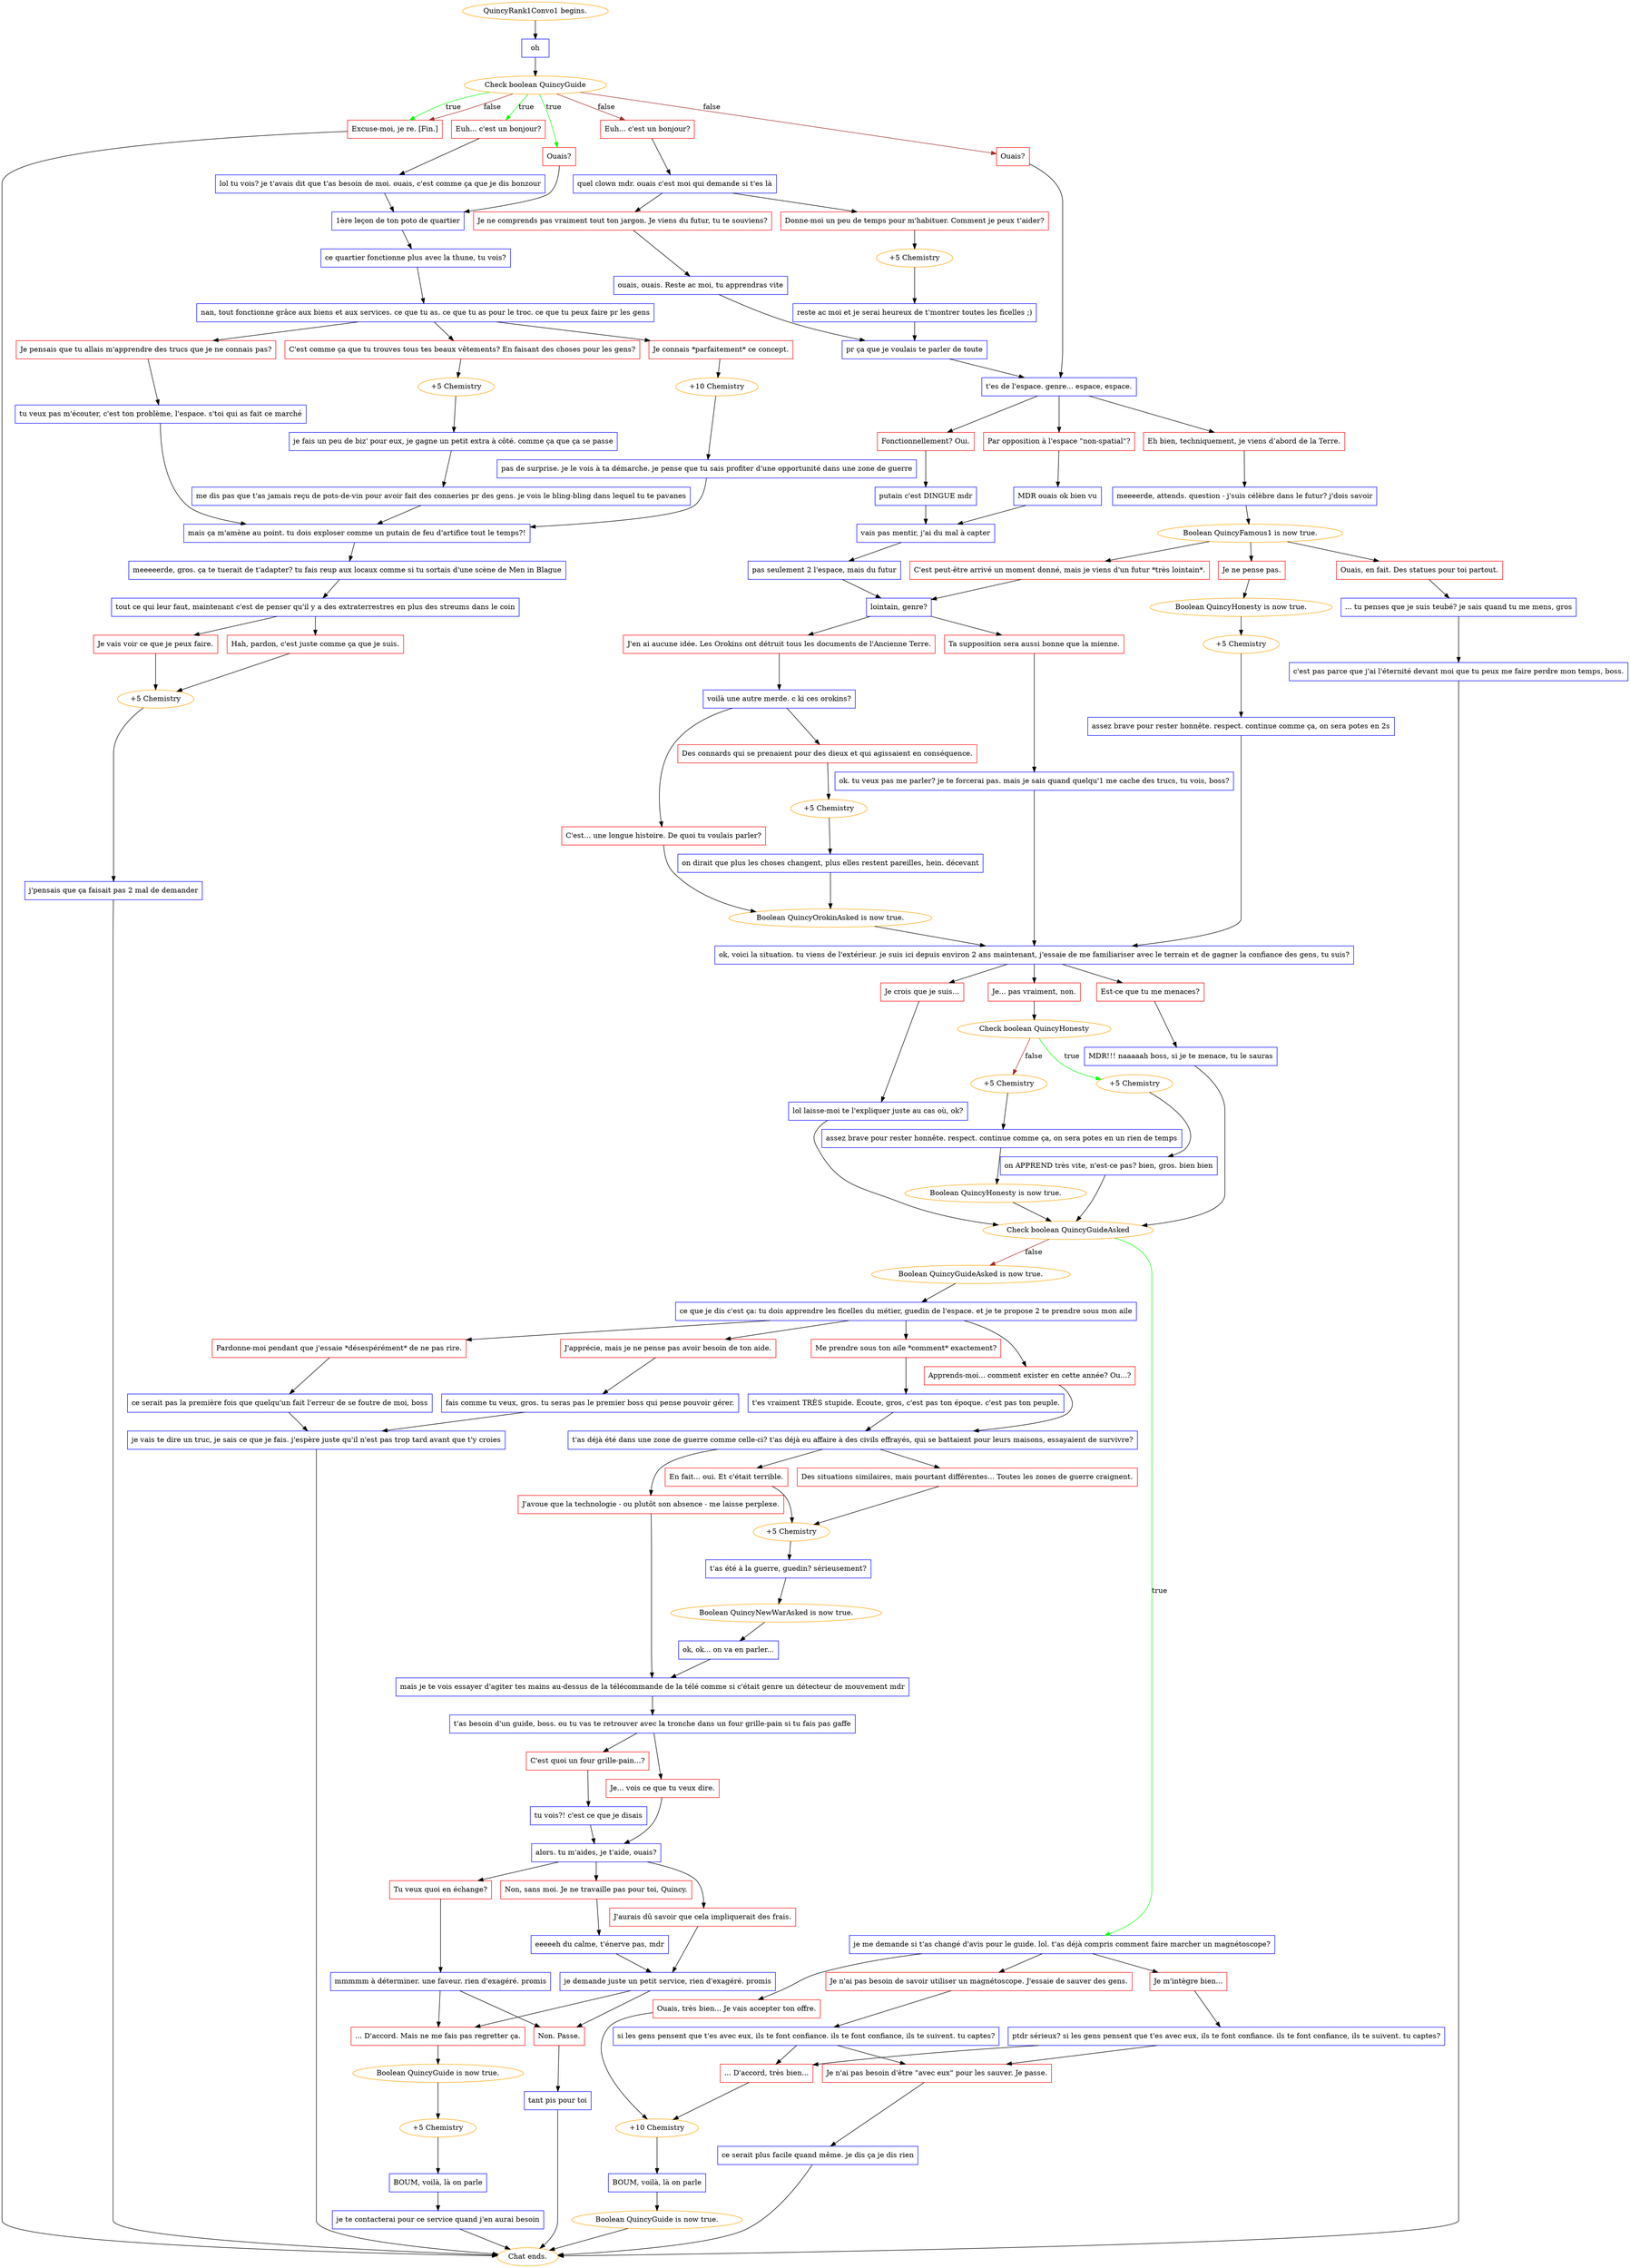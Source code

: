 digraph {
	"QuincyRank1Convo1 begins." [color=orange];
		"QuincyRank1Convo1 begins." -> j1827874602;
	j1827874602 [label="oh",shape=box,color=blue];
		j1827874602 -> j792879949;
	j792879949 [label="Check boolean QuincyGuide",color=orange];
		j792879949 -> j763351125 [label=true,color=green];
		j792879949 -> j3887444443 [label=true,color=green];
		j792879949 -> j968818099 [label=true,color=green];
		j792879949 -> j763351125 [label=false,color=brown];
		j792879949 -> j389259561 [label=false,color=brown];
		j792879949 -> j4133760767 [label=false,color=brown];
	j763351125 [label="Excuse-moi, je re. [Fin.]",shape=box,color=red];
		j763351125 -> "Chat ends.";
	j3887444443 [label="Euh... c'est un bonjour?",shape=box,color=red];
		j3887444443 -> j1064239359;
	j968818099 [label="Ouais?",shape=box,color=red];
		j968818099 -> j1858118214;
	j389259561 [label="Euh... c'est un bonjour?",shape=box,color=red];
		j389259561 -> j2316552166;
	j4133760767 [label="Ouais?",shape=box,color=red];
		j4133760767 -> j2582804056;
	"Chat ends." [color=orange];
	j1064239359 [label="lol tu vois? je t'avais dit que t'as besoin de moi. ouais, c'est comme ça que je dis bonzour",shape=box,color=blue];
		j1064239359 -> j1858118214;
	j1858118214 [label="1ère leçon de ton poto de quartier",shape=box,color=blue];
		j1858118214 -> j139019526;
	j2316552166 [label="quel clown mdr. ouais c'est moi qui demande si t'es là",shape=box,color=blue];
		j2316552166 -> j4119147949;
		j2316552166 -> j2548990579;
	j2582804056 [label="t'es de l'espace. genre... espace, espace.",shape=box,color=blue];
		j2582804056 -> j647370824;
		j2582804056 -> j1891579704;
		j2582804056 -> j456398825;
	j139019526 [label="ce quartier fonctionne plus avec la thune, tu vois?",shape=box,color=blue];
		j139019526 -> j2615541095;
	j4119147949 [label="Je ne comprends pas vraiment tout ton jargon. Je viens du futur, tu te souviens?",shape=box,color=red];
		j4119147949 -> j451063725;
	j2548990579 [label="Donne-moi un peu de temps pour m'habituer. Comment je peux t'aider?",shape=box,color=red];
		j2548990579 -> j2816360639;
	j647370824 [label="Par opposition à l'espace \"non-spatial\"?",shape=box,color=red];
		j647370824 -> j2153093570;
	j1891579704 [label="Fonctionnellement? Oui.",shape=box,color=red];
		j1891579704 -> j857368903;
	j456398825 [label="Eh bien, techniquement, je viens d’abord de la Terre.",shape=box,color=red];
		j456398825 -> j1294929499;
	j2615541095 [label="nan, tout fonctionne grâce aux biens et aux services. ce que tu as. ce que tu as pour le troc. ce que tu peux faire pr les gens",shape=box,color=blue];
		j2615541095 -> j891755515;
		j2615541095 -> j2020724852;
		j2615541095 -> j2872648015;
	j451063725 [label="ouais, ouais. Reste ac moi, tu apprendras vite",shape=box,color=blue];
		j451063725 -> j2580524893;
	j2816360639 [label="+5 Chemistry",color=orange];
		j2816360639 -> j427697281;
	j2153093570 [label="MDR ouais ok bien vu",shape=box,color=blue];
		j2153093570 -> j4153089759;
	j857368903 [label="putain c'est DINGUE mdr",shape=box,color=blue];
		j857368903 -> j4153089759;
	j1294929499 [label="meeeerde, attends. question - j'suis célèbre dans le futur? j'dois savoir",shape=box,color=blue];
		j1294929499 -> j3349012187;
	j891755515 [label="C'est comme ça que tu trouves tous tes beaux vêtements? En faisant des choses pour les gens?",shape=box,color=red];
		j891755515 -> j3482233088;
	j2020724852 [label="Je connais *parfaitement* ce concept.",shape=box,color=red];
		j2020724852 -> j1006870800;
	j2872648015 [label="Je pensais que tu allais m'apprendre des trucs que je ne connais pas?",shape=box,color=red];
		j2872648015 -> j2172209727;
	j2580524893 [label="pr ça que je voulais te parler de toute",shape=box,color=blue];
		j2580524893 -> j2582804056;
	j427697281 [label="reste ac moi et je serai heureux de t'montrer toutes les ficelles ;)",shape=box,color=blue];
		j427697281 -> j2580524893;
	j4153089759 [label="vais pas mentir, j'ai du mal à capter",shape=box,color=blue];
		j4153089759 -> j611966612;
	j3349012187 [label="Boolean QuincyFamous1 is now true.",color=orange];
		j3349012187 -> j2255946533;
		j3349012187 -> j485597397;
		j3349012187 -> j3336744049;
	j3482233088 [label="+5 Chemistry",color=orange];
		j3482233088 -> j2882917738;
	j1006870800 [label="+10 Chemistry",color=orange];
		j1006870800 -> j2013828908;
	j2172209727 [label="tu veux pas m'écouter, c'est ton problème, l'espace. s'toi qui as fait ce marché",shape=box,color=blue];
		j2172209727 -> j1448601362;
	j611966612 [label="pas seulement 2 l'espace, mais du futur",shape=box,color=blue];
		j611966612 -> j3898746507;
	j2255946533 [label="Ouais, en fait. Des statues pour toi partout.",shape=box,color=red];
		j2255946533 -> j365708994;
	j485597397 [label="Je ne pense pas.",shape=box,color=red];
		j485597397 -> j2410284871;
	j3336744049 [label="C'est peut-être arrivé un moment donné, mais je viens d'un futur *très lointain*.",shape=box,color=red];
		j3336744049 -> j3898746507;
	j2882917738 [label="je fais un peu de biz' pour eux, je gagne un petit extra à côté. comme ça que ça se passe",shape=box,color=blue];
		j2882917738 -> j1492610442;
	j2013828908 [label="pas de surprise. je le vois à ta démarche. je pense que tu sais profiter d'une opportunité dans une zone de guerre",shape=box,color=blue];
		j2013828908 -> j1448601362;
	j1448601362 [label="mais ça m'amène au point. tu dois exploser comme un putain de feu d'artifice tout le temps?!",shape=box,color=blue];
		j1448601362 -> j941982155;
	j3898746507 [label="lointain, genre?",shape=box,color=blue];
		j3898746507 -> j169702559;
		j3898746507 -> j2625346327;
	j365708994 [label="... tu penses que je suis teubé? je sais quand tu me mens, gros",shape=box,color=blue];
		j365708994 -> j3910441363;
	j2410284871 [label="Boolean QuincyHonesty is now true.",color=orange];
		j2410284871 -> j3368693069;
	j1492610442 [label="me dis pas que t'as jamais reçu de pots-de-vin pour avoir fait des conneries pr des gens. je vois le bling-bling dans lequel tu te pavanes",shape=box,color=blue];
		j1492610442 -> j1448601362;
	j941982155 [label="meeeeerde, gros. ça te tuerait de t'adapter? tu fais reup aux locaux comme si tu sortais d'une scène de Men in Blague",shape=box,color=blue];
		j941982155 -> j1857902593;
	j169702559 [label="Ta supposition sera aussi bonne que la mienne.",shape=box,color=red];
		j169702559 -> j2034586327;
	j2625346327 [label="J'en ai aucune idée. Les Orokins ont détruit tous les documents de l'Ancienne Terre.",shape=box,color=red];
		j2625346327 -> j2812678020;
	j3910441363 [label="c'est pas parce que j'ai l'éternité devant moi que tu peux me faire perdre mon temps, boss.",shape=box,color=blue];
		j3910441363 -> "Chat ends.";
	j3368693069 [label="+5 Chemistry",color=orange];
		j3368693069 -> j1990420851;
	j1857902593 [label="tout ce qui leur faut, maintenant c'est de penser qu'il y a des extraterrestres en plus des streums dans le coin",shape=box,color=blue];
		j1857902593 -> j2236379302;
		j1857902593 -> j687076370;
	j2034586327 [label="ok. tu veux pas me parler? je te forcerai pas. mais je sais quand quelqu'1 me cache des trucs, tu vois, boss?",shape=box,color=blue];
		j2034586327 -> j563352324;
	j2812678020 [label="voilà une autre merde. c ki ces orokins?",shape=box,color=blue];
		j2812678020 -> j114829258;
		j2812678020 -> j4142164661;
	j1990420851 [label="assez brave pour rester honnête. respect. continue comme ça, on sera potes en 2s",shape=box,color=blue];
		j1990420851 -> j563352324;
	j2236379302 [label="Je vais voir ce que je peux faire.",shape=box,color=red];
		j2236379302 -> j839821830;
	j687076370 [label="Hah, pardon, c'est juste comme ça que je suis.",shape=box,color=red];
		j687076370 -> j839821830;
	j563352324 [label="ok, voici la situation. tu viens de l'extérieur. je suis ici depuis environ 2 ans maintenant, j'essaie de me familiariser avec le terrain et de gagner la confiance des gens, tu suis?",shape=box,color=blue];
		j563352324 -> j3082642590;
		j563352324 -> j4074248233;
		j563352324 -> j1190468621;
	j114829258 [label="C'est... une longue histoire. De quoi tu voulais parler?",shape=box,color=red];
		j114829258 -> j2984572972;
	j4142164661 [label="Des connards qui se prenaient pour des dieux et qui agissaient en conséquence.",shape=box,color=red];
		j4142164661 -> j657472442;
	j839821830 [label="+5 Chemistry",color=orange];
		j839821830 -> j3404152822;
	j3082642590 [label="Je... pas vraiment, non.",shape=box,color=red];
		j3082642590 -> j3337574288;
	j4074248233 [label="Est-ce que tu me menaces?",shape=box,color=red];
		j4074248233 -> j531006017;
	j1190468621 [label="Je crois que je suis...",shape=box,color=red];
		j1190468621 -> j2345240042;
	j2984572972 [label="Boolean QuincyOrokinAsked is now true.",color=orange];
		j2984572972 -> j563352324;
	j657472442 [label="+5 Chemistry",color=orange];
		j657472442 -> j1465153644;
	j3404152822 [label="j'pensais que ça faisait pas 2 mal de demander",shape=box,color=blue];
		j3404152822 -> "Chat ends.";
	j3337574288 [label="Check boolean QuincyHonesty",color=orange];
		j3337574288 -> j1084849729 [label=true,color=green];
		j3337574288 -> j2337852432 [label=false,color=brown];
	j531006017 [label="MDR!!! naaaaah boss, si je te menace, tu le sauras",shape=box,color=blue];
		j531006017 -> j3086655143;
	j2345240042 [label="lol laisse-moi te l'expliquer juste au cas où, ok?",shape=box,color=blue];
		j2345240042 -> j3086655143;
	j1465153644 [label="on dirait que plus les choses changent, plus elles restent pareilles, hein. décevant",shape=box,color=blue];
		j1465153644 -> j2984572972;
	j1084849729 [label="+5 Chemistry",color=orange];
		j1084849729 -> j1948691532;
	j2337852432 [label="+5 Chemistry",color=orange];
		j2337852432 -> j3468001129;
	j3086655143 [label="Check boolean QuincyGuideAsked",color=orange];
		j3086655143 -> j4098365115 [label=true,color=green];
		j3086655143 -> j95242145 [label=false,color=brown];
	j1948691532 [label="on APPREND très vite, n'est-ce pas? bien, gros. bien bien",shape=box,color=blue];
		j1948691532 -> j3086655143;
	j3468001129 [label="assez brave pour rester honnête. respect. continue comme ça, on sera potes en un rien de temps",shape=box,color=blue];
		j3468001129 -> j1291527118;
	j4098365115 [label="je me demande si t'as changé d'avis pour le guide. lol. t'as déjà compris comment faire marcher un magnétoscope?",shape=box,color=blue];
		j4098365115 -> j456673499;
		j4098365115 -> j4086005266;
		j4098365115 -> j3845317457;
	j95242145 [label="Boolean QuincyGuideAsked is now true.",color=orange];
		j95242145 -> j729593932;
	j1291527118 [label="Boolean QuincyHonesty is now true.",color=orange];
		j1291527118 -> j3086655143;
	j456673499 [label="Ouais, très bien... Je vais accepter ton offre.",shape=box,color=red];
		j456673499 -> j2490635950;
	j4086005266 [label="Je m'intègre bien...",shape=box,color=red];
		j4086005266 -> j3109879050;
	j3845317457 [label="Je n'ai pas besoin de savoir utiliser un magnétoscope. J'essaie de sauver des gens.",shape=box,color=red];
		j3845317457 -> j2842834114;
	j729593932 [label="ce que je dis c'est ça: tu dois apprendre les ficelles du métier, guedin de l'espace. et je te propose 2 te prendre sous mon aile",shape=box,color=blue];
		j729593932 -> j2245771975;
		j729593932 -> j500289663;
		j729593932 -> j76195482;
		j729593932 -> j2826026964;
	j2490635950 [label="+10 Chemistry",color=orange];
		j2490635950 -> j128988270;
	j3109879050 [label="ptdr sérieux? si les gens pensent que t'es avec eux, ils te font confiance. ils te font confiance, ils te suivent. tu captes?",shape=box,color=blue];
		j3109879050 -> j4185779342;
		j3109879050 -> j4086240755;
	j2842834114 [label="si les gens pensent que t'es avec eux, ils te font confiance. ils te font confiance, ils te suivent. tu captes?",shape=box,color=blue];
		j2842834114 -> j4185779342;
		j2842834114 -> j4086240755;
	j2245771975 [label="Apprends-moi... comment exister en cette année? Ou...?",shape=box,color=red];
		j2245771975 -> j2985993139;
	j500289663 [label="Me prendre sous ton aile *comment* exactement?",shape=box,color=red];
		j500289663 -> j3239197499;
	j76195482 [label="Pardonne-moi pendant que j'essaie *désespérément* de ne pas rire.",shape=box,color=red];
		j76195482 -> j998914377;
	j2826026964 [label="J'apprécie, mais je ne pense pas avoir besoin de ton aide.",shape=box,color=red];
		j2826026964 -> j14194857;
	j128988270 [label="BOUM, voilà, là on parle",shape=box,color=blue];
		j128988270 -> j810565081;
	j4185779342 [label="... D'accord, très bien...",shape=box,color=red];
		j4185779342 -> j2490635950;
	j4086240755 [label="Je n'ai pas besoin d'être \"avec eux\" pour les sauver. Je passe.",shape=box,color=red];
		j4086240755 -> j2494567801;
	j2985993139 [label="t'as déjà été dans une zone de guerre comme celle-ci? t'as déjà eu affaire à des civils effrayés, qui se battaient pour leurs maisons, essayaient de survivre?",shape=box,color=blue];
		j2985993139 -> j1410716144;
		j2985993139 -> j514090897;
		j2985993139 -> j3503503840;
	j3239197499 [label="t'es vraiment TRÈS stupide. Écoute, gros, c'est pas ton époque. c'est pas ton peuple.",shape=box,color=blue];
		j3239197499 -> j2985993139;
	j998914377 [label="ce serait pas la première fois que quelqu'un fait l'erreur de se foutre de moi, boss",shape=box,color=blue];
		j998914377 -> j1696753369;
	j14194857 [label="fais comme tu veux, gros. tu seras pas le premier boss qui pense pouvoir gérer.",shape=box,color=blue];
		j14194857 -> j1696753369;
	j810565081 [label="Boolean QuincyGuide is now true.",color=orange];
		j810565081 -> "Chat ends.";
	j2494567801 [label="ce serait plus facile quand même. je dis ça je dis rien",shape=box,color=blue];
		j2494567801 -> "Chat ends.";
	j1410716144 [label="J'avoue que la technologie - ou plutôt son absence - me laisse perplexe.",shape=box,color=red];
		j1410716144 -> j4209940947;
	j514090897 [label="Des situations similaires, mais pourtant différentes... Toutes les zones de guerre craignent.",shape=box,color=red];
		j514090897 -> j4023854476;
	j3503503840 [label="En fait... oui. Et c'était terrible.",shape=box,color=red];
		j3503503840 -> j4023854476;
	j1696753369 [label="je vais te dire un truc, je sais ce que je fais. j'espère juste qu'il n'est pas trop tard avant que t'y croies",shape=box,color=blue];
		j1696753369 -> "Chat ends.";
	j4209940947 [label="mais je te vois essayer d'agiter tes mains au-dessus de la télécommande de la télé comme si c'était genre un détecteur de mouvement mdr",shape=box,color=blue];
		j4209940947 -> j1885740434;
	j4023854476 [label="+5 Chemistry",color=orange];
		j4023854476 -> j499189461;
	j1885740434 [label="t'as besoin d'un guide, boss. ou tu vas te retrouver avec la tronche dans un four grille-pain si tu fais pas gaffe",shape=box,color=blue];
		j1885740434 -> j852872295;
		j1885740434 -> j2781645582;
	j499189461 [label="t'as été à la guerre, guedin? sérieusement?",shape=box,color=blue];
		j499189461 -> j2417620809;
	j852872295 [label="C'est quoi un four grille-pain...?",shape=box,color=red];
		j852872295 -> j2232062840;
	j2781645582 [label="Je... vois ce que tu veux dire.",shape=box,color=red];
		j2781645582 -> j462923340;
	j2417620809 [label="Boolean QuincyNewWarAsked is now true.",color=orange];
		j2417620809 -> j2440045538;
	j2232062840 [label="tu vois?! c'est ce que je disais",shape=box,color=blue];
		j2232062840 -> j462923340;
	j462923340 [label="alors. tu m'aides, je t'aide, ouais?",shape=box,color=blue];
		j462923340 -> j666421972;
		j462923340 -> j2041377;
		j462923340 -> j816360916;
	j2440045538 [label="ok, ok... on va en parler...",shape=box,color=blue];
		j2440045538 -> j4209940947;
	j666421972 [label="Tu veux quoi en échange?",shape=box,color=red];
		j666421972 -> j2954804255;
	j2041377 [label="J'aurais dû savoir que cela impliquerait des frais.",shape=box,color=red];
		j2041377 -> j2974396253;
	j816360916 [label="Non, sans moi. Je ne travaille pas pour toi, Quincy.",shape=box,color=red];
		j816360916 -> j1097188615;
	j2954804255 [label="mmmmm à déterminer. une faveur. rien d'exagéré. promis",shape=box,color=blue];
		j2954804255 -> j3442272637;
		j2954804255 -> j2717226937;
	j2974396253 [label="je demande juste un petit service, rien d'exagéré. promis",shape=box,color=blue];
		j2974396253 -> j3442272637;
		j2974396253 -> j2717226937;
	j1097188615 [label="eeeeeh du calme, t'énerve pas, mdr",shape=box,color=blue];
		j1097188615 -> j2974396253;
	j3442272637 [label="... D'accord. Mais ne me fais pas regretter ça.",shape=box,color=red];
		j3442272637 -> j329576958;
	j2717226937 [label="Non. Passe.",shape=box,color=red];
		j2717226937 -> j3733643360;
	j329576958 [label="Boolean QuincyGuide is now true.",color=orange];
		j329576958 -> j1485921621;
	j3733643360 [label="tant pis pour toi",shape=box,color=blue];
		j3733643360 -> "Chat ends.";
	j1485921621 [label="+5 Chemistry",color=orange];
		j1485921621 -> j2298442025;
	j2298442025 [label="BOUM, voilà, là on parle",shape=box,color=blue];
		j2298442025 -> j872749736;
	j872749736 [label="je te contacterai pour ce service quand j'en aurai besoin",shape=box,color=blue];
		j872749736 -> "Chat ends.";
}